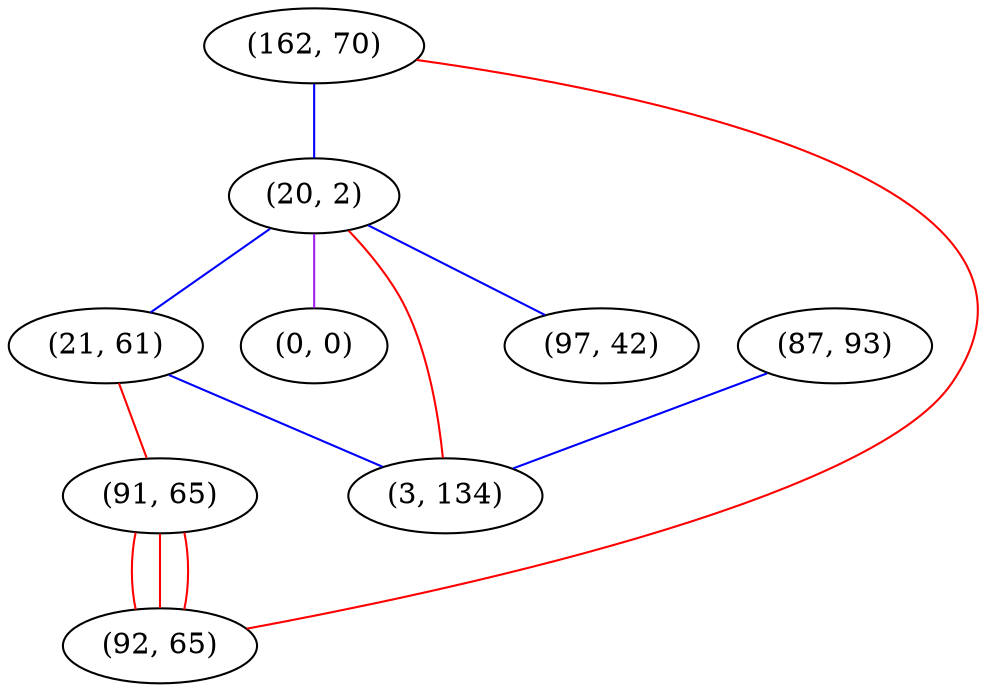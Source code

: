 graph "" {
"(162, 70)";
"(20, 2)";
"(87, 93)";
"(21, 61)";
"(0, 0)";
"(91, 65)";
"(92, 65)";
"(3, 134)";
"(97, 42)";
"(162, 70)" -- "(20, 2)"  [color=blue, key=0, weight=3];
"(162, 70)" -- "(92, 65)"  [color=red, key=0, weight=1];
"(20, 2)" -- "(97, 42)"  [color=blue, key=0, weight=3];
"(20, 2)" -- "(0, 0)"  [color=purple, key=0, weight=4];
"(20, 2)" -- "(21, 61)"  [color=blue, key=0, weight=3];
"(20, 2)" -- "(3, 134)"  [color=red, key=0, weight=1];
"(87, 93)" -- "(3, 134)"  [color=blue, key=0, weight=3];
"(21, 61)" -- "(91, 65)"  [color=red, key=0, weight=1];
"(21, 61)" -- "(3, 134)"  [color=blue, key=0, weight=3];
"(91, 65)" -- "(92, 65)"  [color=red, key=0, weight=1];
"(91, 65)" -- "(92, 65)"  [color=red, key=1, weight=1];
"(91, 65)" -- "(92, 65)"  [color=red, key=2, weight=1];
}
